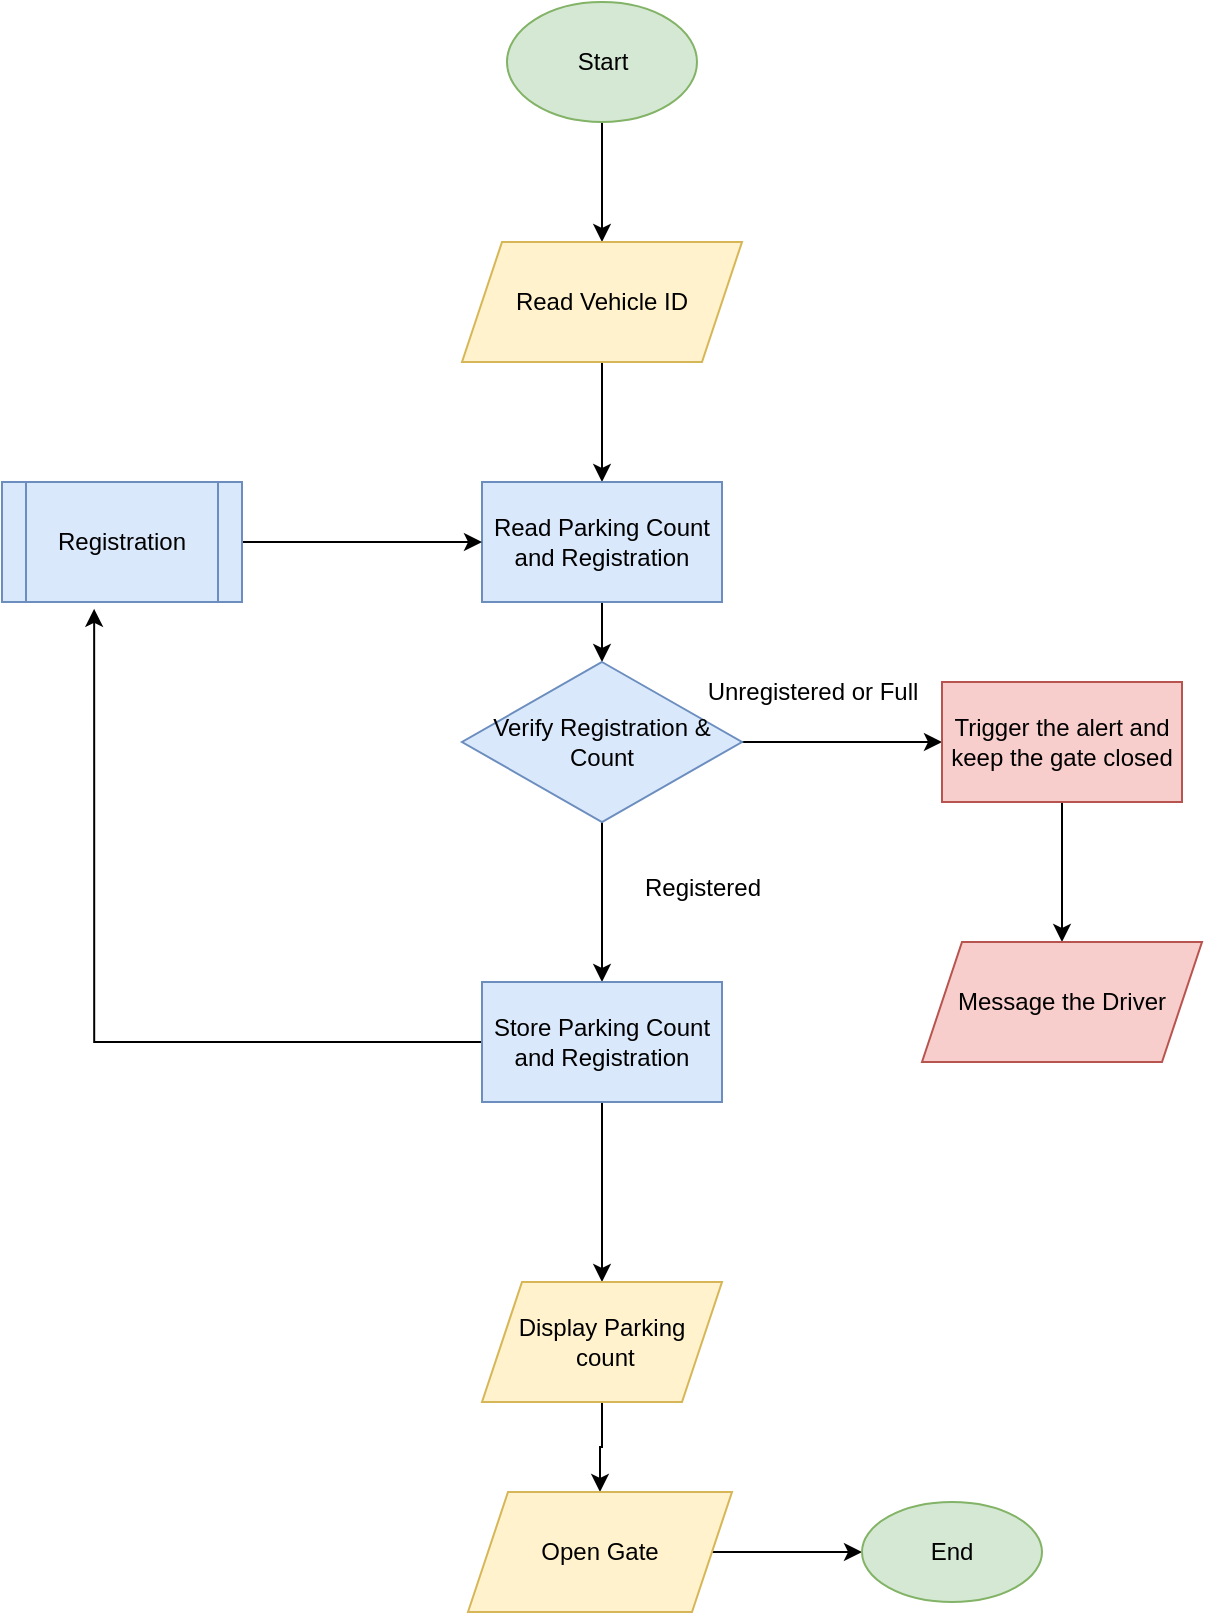 <mxfile version="28.1.0">
  <diagram name="Page-1" id="XjVwhMPFh0BGGEM72AYU">
    <mxGraphModel dx="858" dy="1068" grid="1" gridSize="10" guides="1" tooltips="1" connect="1" arrows="1" fold="1" page="1" pageScale="1" pageWidth="850" pageHeight="1100" math="0" shadow="0">
      <root>
        <mxCell id="0" />
        <mxCell id="1" parent="0" />
        <mxCell id="UfAPCVfafdLjMKs81Pv9-14" style="edgeStyle=orthogonalEdgeStyle;rounded=0;orthogonalLoop=1;jettySize=auto;html=1;entryX=0.5;entryY=0;entryDx=0;entryDy=0;" edge="1" parent="1" source="UfAPCVfafdLjMKs81Pv9-1" target="UfAPCVfafdLjMKs81Pv9-2">
          <mxGeometry relative="1" as="geometry" />
        </mxCell>
        <mxCell id="UfAPCVfafdLjMKs81Pv9-1" value="Start" style="ellipse;whiteSpace=wrap;html=1;fillColor=#d5e8d4;strokeColor=#82b366;" vertex="1" parent="1">
          <mxGeometry x="312.5" y="50" width="95" height="60" as="geometry" />
        </mxCell>
        <mxCell id="UfAPCVfafdLjMKs81Pv9-13" style="edgeStyle=orthogonalEdgeStyle;rounded=0;orthogonalLoop=1;jettySize=auto;html=1;exitX=0.5;exitY=1;exitDx=0;exitDy=0;entryX=0.5;entryY=0;entryDx=0;entryDy=0;" edge="1" parent="1" source="UfAPCVfafdLjMKs81Pv9-2" target="UfAPCVfafdLjMKs81Pv9-3">
          <mxGeometry relative="1" as="geometry" />
        </mxCell>
        <mxCell id="UfAPCVfafdLjMKs81Pv9-2" value="Read Vehicle ID" style="shape=parallelogram;perimeter=parallelogramPerimeter;whiteSpace=wrap;html=1;fixedSize=1;fillColor=#fff2cc;strokeColor=#d6b656;" vertex="1" parent="1">
          <mxGeometry x="290" y="170" width="140" height="60" as="geometry" />
        </mxCell>
        <mxCell id="UfAPCVfafdLjMKs81Pv9-11" style="edgeStyle=orthogonalEdgeStyle;rounded=0;orthogonalLoop=1;jettySize=auto;html=1;exitX=0.5;exitY=1;exitDx=0;exitDy=0;entryX=0.5;entryY=0;entryDx=0;entryDy=0;" edge="1" parent="1" source="UfAPCVfafdLjMKs81Pv9-3" target="UfAPCVfafdLjMKs81Pv9-4">
          <mxGeometry relative="1" as="geometry" />
        </mxCell>
        <mxCell id="UfAPCVfafdLjMKs81Pv9-3" value="Read Parking Count and Registration" style="rounded=0;whiteSpace=wrap;html=1;fillColor=#dae8fc;strokeColor=#6c8ebf;" vertex="1" parent="1">
          <mxGeometry x="300" y="290" width="120" height="60" as="geometry" />
        </mxCell>
        <mxCell id="UfAPCVfafdLjMKs81Pv9-9" style="edgeStyle=orthogonalEdgeStyle;rounded=0;orthogonalLoop=1;jettySize=auto;html=1;exitX=1;exitY=0.5;exitDx=0;exitDy=0;entryX=0;entryY=0.5;entryDx=0;entryDy=0;" edge="1" parent="1" source="UfAPCVfafdLjMKs81Pv9-4" target="UfAPCVfafdLjMKs81Pv9-6">
          <mxGeometry relative="1" as="geometry" />
        </mxCell>
        <mxCell id="UfAPCVfafdLjMKs81Pv9-10" style="edgeStyle=orthogonalEdgeStyle;rounded=0;orthogonalLoop=1;jettySize=auto;html=1;exitX=0.5;exitY=1;exitDx=0;exitDy=0;entryX=0.5;entryY=0;entryDx=0;entryDy=0;" edge="1" parent="1" source="UfAPCVfafdLjMKs81Pv9-4" target="UfAPCVfafdLjMKs81Pv9-5">
          <mxGeometry relative="1" as="geometry" />
        </mxCell>
        <mxCell id="UfAPCVfafdLjMKs81Pv9-4" value="Verify Registration &amp;amp; Count" style="rhombus;whiteSpace=wrap;html=1;fillColor=#dae8fc;strokeColor=#6c8ebf;" vertex="1" parent="1">
          <mxGeometry x="290" y="380" width="140" height="80" as="geometry" />
        </mxCell>
        <mxCell id="UfAPCVfafdLjMKs81Pv9-17" style="edgeStyle=orthogonalEdgeStyle;rounded=0;orthogonalLoop=1;jettySize=auto;html=1;exitX=0;exitY=0.5;exitDx=0;exitDy=0;entryX=0.384;entryY=1.057;entryDx=0;entryDy=0;entryPerimeter=0;" edge="1" parent="1" source="UfAPCVfafdLjMKs81Pv9-5" target="UfAPCVfafdLjMKs81Pv9-15">
          <mxGeometry relative="1" as="geometry">
            <mxPoint x="90" y="570.333" as="targetPoint" />
          </mxGeometry>
        </mxCell>
        <mxCell id="UfAPCVfafdLjMKs81Pv9-21" style="edgeStyle=orthogonalEdgeStyle;rounded=0;orthogonalLoop=1;jettySize=auto;html=1;exitX=0.5;exitY=1;exitDx=0;exitDy=0;" edge="1" parent="1" source="UfAPCVfafdLjMKs81Pv9-5" target="UfAPCVfafdLjMKs81Pv9-20">
          <mxGeometry relative="1" as="geometry" />
        </mxCell>
        <mxCell id="UfAPCVfafdLjMKs81Pv9-5" value="Store Parking Count and Registration" style="rounded=0;whiteSpace=wrap;html=1;fillColor=#dae8fc;strokeColor=#6c8ebf;" vertex="1" parent="1">
          <mxGeometry x="300" y="540" width="120" height="60" as="geometry" />
        </mxCell>
        <mxCell id="UfAPCVfafdLjMKs81Pv9-8" style="edgeStyle=orthogonalEdgeStyle;rounded=0;orthogonalLoop=1;jettySize=auto;html=1;exitX=0.5;exitY=1;exitDx=0;exitDy=0;entryX=0.5;entryY=0;entryDx=0;entryDy=0;" edge="1" parent="1" source="UfAPCVfafdLjMKs81Pv9-6" target="UfAPCVfafdLjMKs81Pv9-7">
          <mxGeometry relative="1" as="geometry" />
        </mxCell>
        <mxCell id="UfAPCVfafdLjMKs81Pv9-6" value="Trigger the alert and keep the gate closed" style="rounded=0;whiteSpace=wrap;html=1;fillColor=#f8cecc;strokeColor=#b85450;" vertex="1" parent="1">
          <mxGeometry x="530" y="390" width="120" height="60" as="geometry" />
        </mxCell>
        <mxCell id="UfAPCVfafdLjMKs81Pv9-7" value="Message the Driver" style="shape=parallelogram;perimeter=parallelogramPerimeter;whiteSpace=wrap;html=1;fixedSize=1;fillColor=#f8cecc;strokeColor=#b85450;" vertex="1" parent="1">
          <mxGeometry x="520" y="520" width="140" height="60" as="geometry" />
        </mxCell>
        <mxCell id="UfAPCVfafdLjMKs81Pv9-16" style="edgeStyle=orthogonalEdgeStyle;rounded=0;orthogonalLoop=1;jettySize=auto;html=1;entryX=0;entryY=0.5;entryDx=0;entryDy=0;" edge="1" parent="1" source="UfAPCVfafdLjMKs81Pv9-15" target="UfAPCVfafdLjMKs81Pv9-3">
          <mxGeometry relative="1" as="geometry" />
        </mxCell>
        <mxCell id="UfAPCVfafdLjMKs81Pv9-15" value="Registration" style="shape=process;whiteSpace=wrap;html=1;backgroundOutline=1;fillColor=#dae8fc;strokeColor=#6c8ebf;" vertex="1" parent="1">
          <mxGeometry x="60" y="290" width="120" height="60" as="geometry" />
        </mxCell>
        <mxCell id="UfAPCVfafdLjMKs81Pv9-18" value="Unregistered or Full" style="text;html=1;align=center;verticalAlign=middle;resizable=0;points=[];autosize=1;strokeColor=none;fillColor=none;" vertex="1" parent="1">
          <mxGeometry x="400" y="380" width="130" height="30" as="geometry" />
        </mxCell>
        <mxCell id="UfAPCVfafdLjMKs81Pv9-19" value="Registered" style="text;html=1;align=center;verticalAlign=middle;resizable=0;points=[];autosize=1;strokeColor=none;fillColor=none;" vertex="1" parent="1">
          <mxGeometry x="370" y="478" width="80" height="30" as="geometry" />
        </mxCell>
        <mxCell id="UfAPCVfafdLjMKs81Pv9-25" style="edgeStyle=orthogonalEdgeStyle;rounded=0;orthogonalLoop=1;jettySize=auto;html=1;entryX=0.5;entryY=0;entryDx=0;entryDy=0;" edge="1" parent="1" source="UfAPCVfafdLjMKs81Pv9-20" target="UfAPCVfafdLjMKs81Pv9-22">
          <mxGeometry relative="1" as="geometry" />
        </mxCell>
        <mxCell id="UfAPCVfafdLjMKs81Pv9-20" value="Display Parking&lt;div&gt;&amp;nbsp;count&lt;/div&gt;" style="shape=parallelogram;perimeter=parallelogramPerimeter;whiteSpace=wrap;html=1;fixedSize=1;fillColor=#fff2cc;strokeColor=#d6b656;" vertex="1" parent="1">
          <mxGeometry x="300" y="690" width="120" height="60" as="geometry" />
        </mxCell>
        <mxCell id="UfAPCVfafdLjMKs81Pv9-24" style="edgeStyle=orthogonalEdgeStyle;rounded=0;orthogonalLoop=1;jettySize=auto;html=1;entryX=0;entryY=0.5;entryDx=0;entryDy=0;" edge="1" parent="1" source="UfAPCVfafdLjMKs81Pv9-22" target="UfAPCVfafdLjMKs81Pv9-23">
          <mxGeometry relative="1" as="geometry" />
        </mxCell>
        <mxCell id="UfAPCVfafdLjMKs81Pv9-22" value="Open Gate" style="shape=parallelogram;perimeter=parallelogramPerimeter;whiteSpace=wrap;html=1;fixedSize=1;fillColor=#fff2cc;strokeColor=#d6b656;" vertex="1" parent="1">
          <mxGeometry x="293" y="795" width="132" height="60" as="geometry" />
        </mxCell>
        <mxCell id="UfAPCVfafdLjMKs81Pv9-23" value="End" style="ellipse;whiteSpace=wrap;html=1;fillColor=#d5e8d4;strokeColor=#82b366;" vertex="1" parent="1">
          <mxGeometry x="490" y="800" width="90" height="50" as="geometry" />
        </mxCell>
      </root>
    </mxGraphModel>
  </diagram>
</mxfile>
